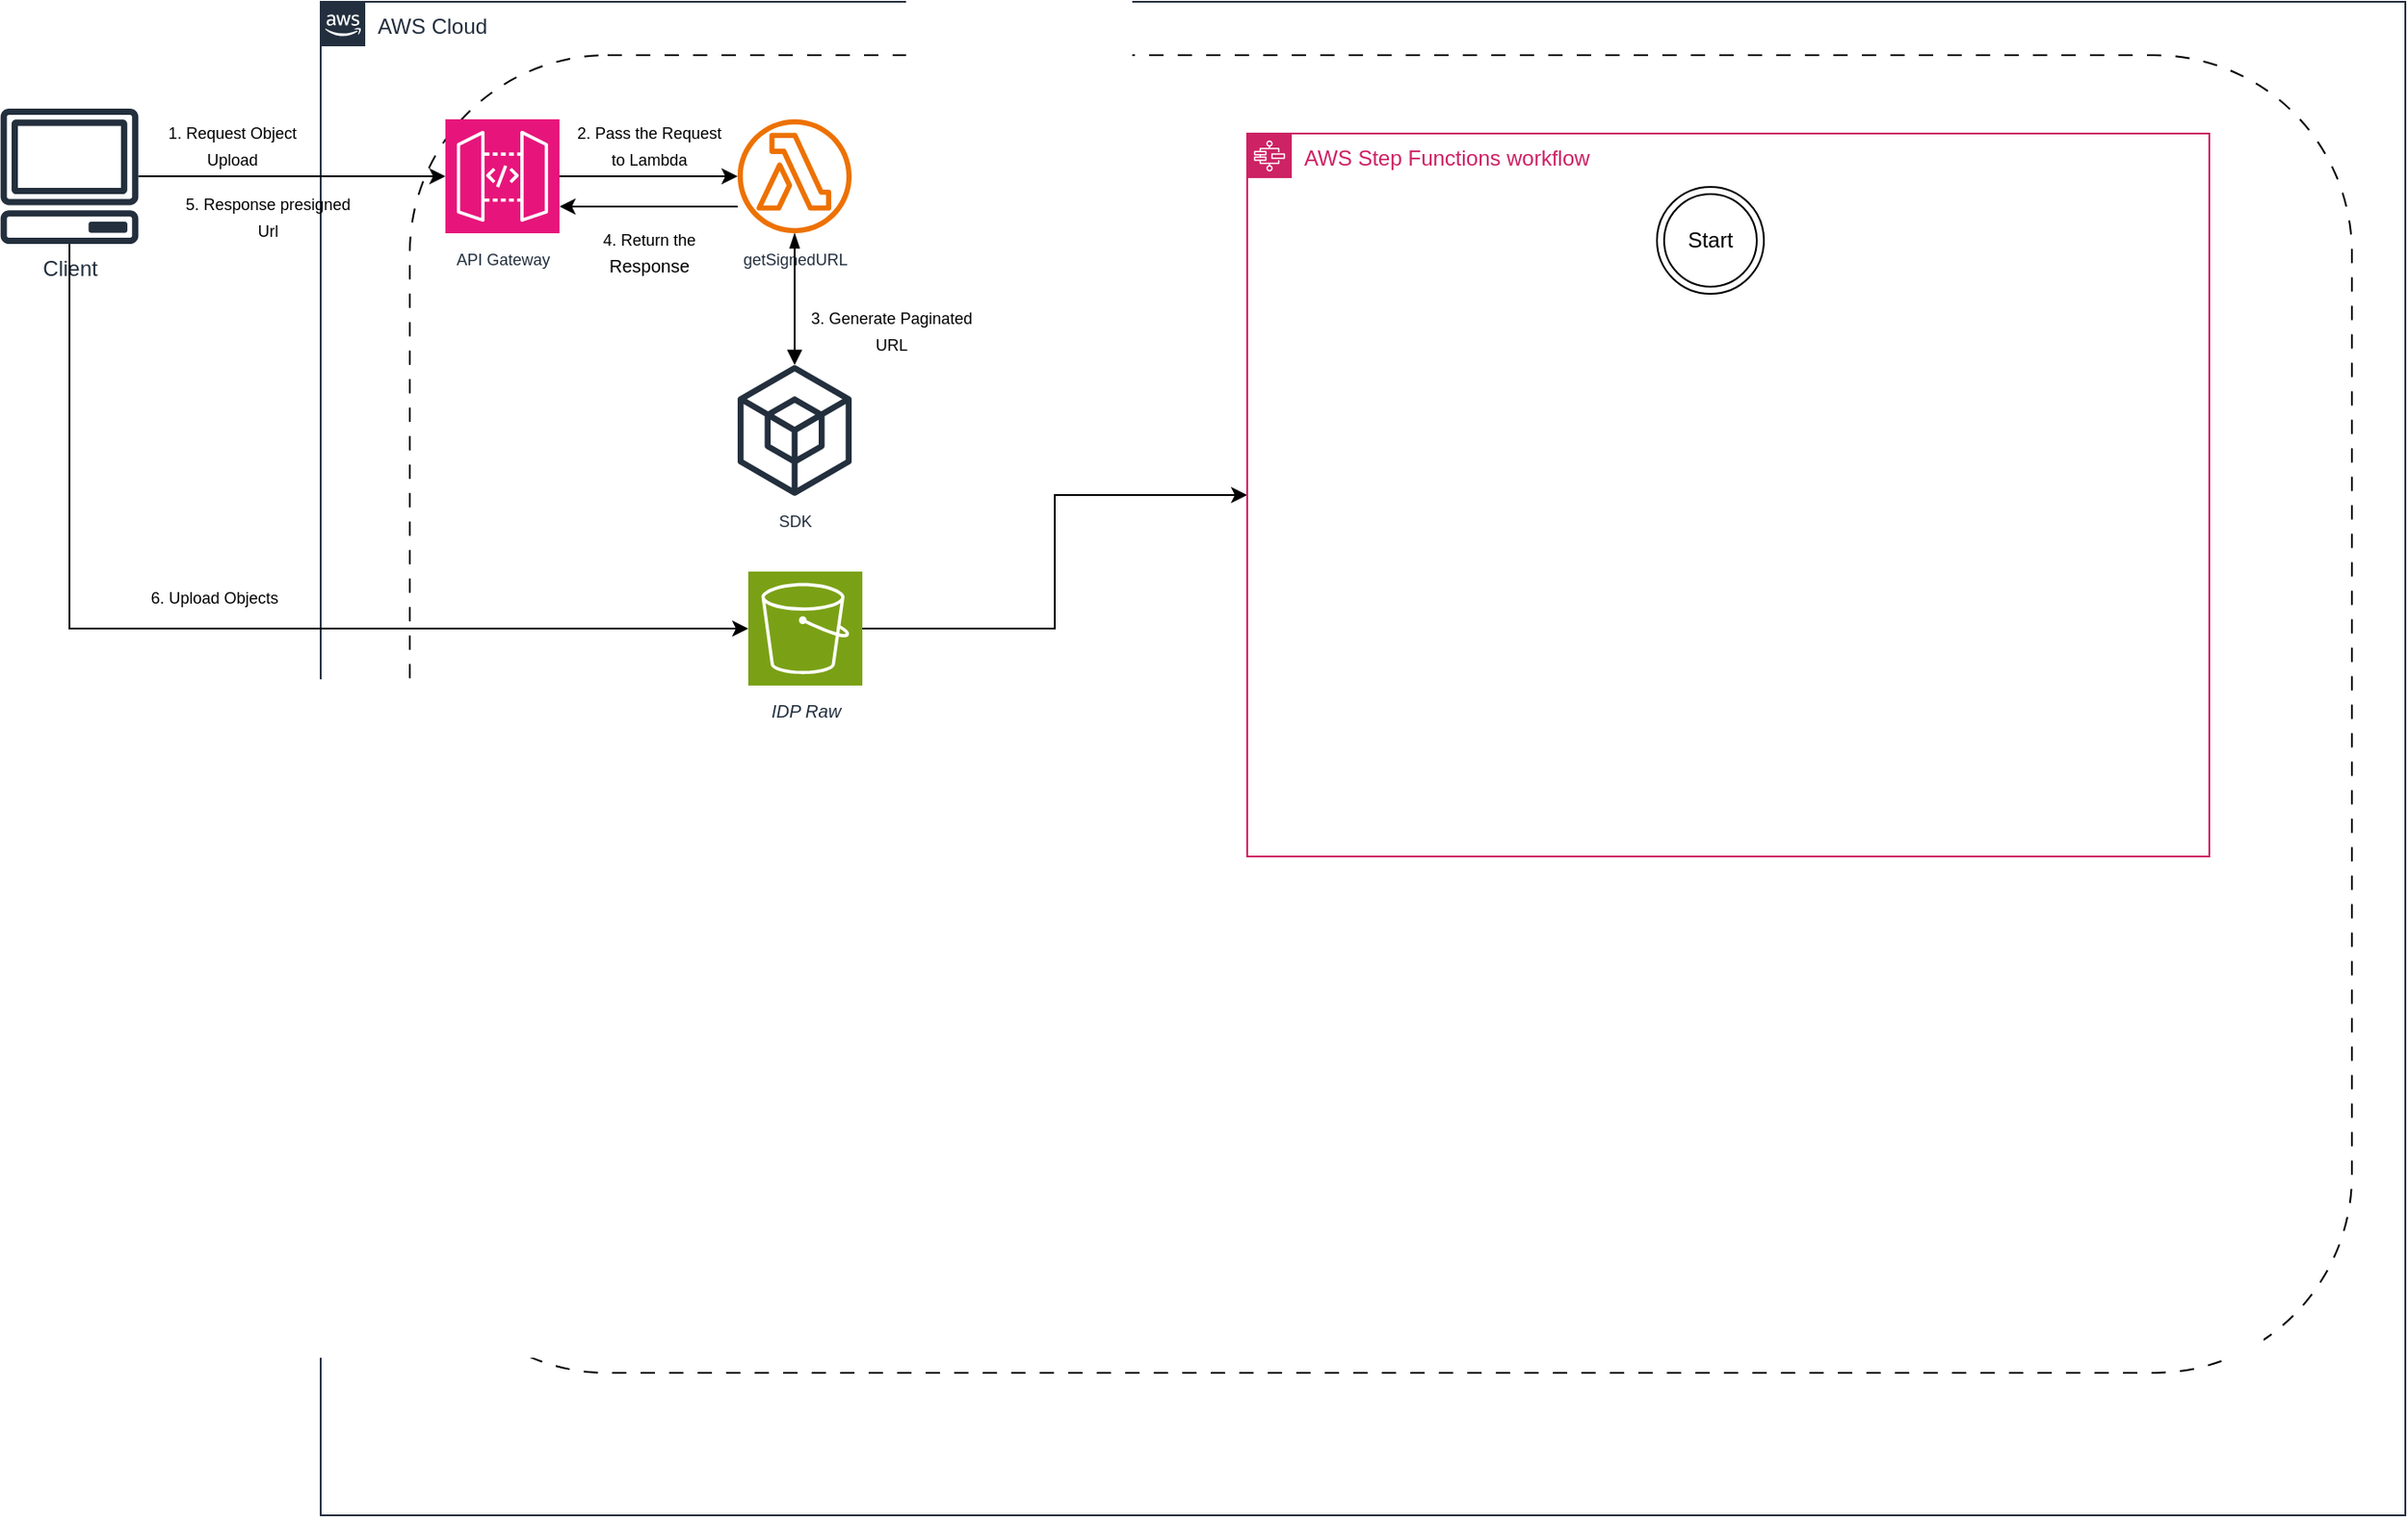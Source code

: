<mxfile version="28.0.6">
  <diagram name="Page-1" id="xOIfc_SoM40c6wZjQV8W">
    <mxGraphModel dx="1554" dy="943" grid="1" gridSize="10" guides="1" tooltips="1" connect="1" arrows="1" fold="1" page="1" pageScale="1" pageWidth="1169" pageHeight="827" math="0" shadow="0">
      <root>
        <mxCell id="0" />
        <mxCell id="1" parent="0" />
        <mxCell id="vmnaAAPYhfZkfkVPNkNN-1" value="AWS Cloud" style="points=[[0,0],[0.25,0],[0.5,0],[0.75,0],[1,0],[1,0.25],[1,0.5],[1,0.75],[1,1],[0.75,1],[0.5,1],[0.25,1],[0,1],[0,0.75],[0,0.5],[0,0.25]];outlineConnect=0;gradientColor=none;html=1;whiteSpace=wrap;fontSize=12;fontStyle=0;container=1;pointerEvents=0;collapsible=0;recursiveResize=0;shape=mxgraph.aws4.group;grIcon=mxgraph.aws4.group_aws_cloud_alt;strokeColor=#232F3E;fillColor=none;verticalAlign=top;align=left;spacingLeft=30;fontColor=#232F3E;dashed=0;" vertex="1" parent="1">
          <mxGeometry x="210" y="80" width="1170" height="850" as="geometry" />
        </mxCell>
        <mxCell id="vmnaAAPYhfZkfkVPNkNN-3" value="&lt;div&gt;&lt;br&gt;&lt;/div&gt;" style="rounded=1;whiteSpace=wrap;html=1;gradientColor=none;fillColor=none;dashed=1;dashPattern=8 8;" vertex="1" parent="vmnaAAPYhfZkfkVPNkNN-1">
          <mxGeometry x="50" y="30" width="1090" height="740" as="geometry" />
        </mxCell>
        <mxCell id="vmnaAAPYhfZkfkVPNkNN-15" value="&lt;font style=&quot;font-size: 9px;&quot;&gt;2. Pass the Request&lt;br&gt;&lt;/font&gt;&lt;div&gt;&lt;font style=&quot;font-size: 9px;&quot;&gt;to Lambda&lt;/font&gt;&lt;/div&gt;" style="text;html=1;align=center;verticalAlign=middle;resizable=0;points=[];autosize=1;strokeColor=none;fillColor=none;" vertex="1" parent="vmnaAAPYhfZkfkVPNkNN-1">
          <mxGeometry x="134" y="60" width="100" height="40" as="geometry" />
        </mxCell>
        <mxCell id="vmnaAAPYhfZkfkVPNkNN-32" style="edgeStyle=orthogonalEdgeStyle;rounded=0;orthogonalLoop=1;jettySize=auto;html=1;" edge="1" parent="vmnaAAPYhfZkfkVPNkNN-1" source="vmnaAAPYhfZkfkVPNkNN-2" target="vmnaAAPYhfZkfkVPNkNN-31">
          <mxGeometry relative="1" as="geometry" />
        </mxCell>
        <mxCell id="vmnaAAPYhfZkfkVPNkNN-2" value="&lt;font size=&quot;1&quot;&gt;&lt;i&gt;IDP Raw&lt;/i&gt;&lt;/font&gt;" style="sketch=0;points=[[0,0,0],[0.25,0,0],[0.5,0,0],[0.75,0,0],[1,0,0],[0,1,0],[0.25,1,0],[0.5,1,0],[0.75,1,0],[1,1,0],[0,0.25,0],[0,0.5,0],[0,0.75,0],[1,0.25,0],[1,0.5,0],[1,0.75,0]];outlineConnect=0;fontColor=#232F3E;fillColor=#7AA116;strokeColor=#ffffff;dashed=0;verticalLabelPosition=bottom;verticalAlign=top;align=center;html=1;fontSize=12;fontStyle=0;aspect=fixed;shape=mxgraph.aws4.resourceIcon;resIcon=mxgraph.aws4.s3;" vertex="1" parent="vmnaAAPYhfZkfkVPNkNN-1">
          <mxGeometry x="239.995" y="320.002" width="64" height="64" as="geometry" />
        </mxCell>
        <mxCell id="vmnaAAPYhfZkfkVPNkNN-7" value="&lt;font style=&quot;font-size: 9px;&quot;&gt;API Gateway&lt;/font&gt;" style="sketch=0;points=[[0,0,0],[0.25,0,0],[0.5,0,0],[0.75,0,0],[1,0,0],[0,1,0],[0.25,1,0],[0.5,1,0],[0.75,1,0],[1,1,0],[0,0.25,0],[0,0.5,0],[0,0.75,0],[1,0.25,0],[1,0.5,0],[1,0.75,0]];outlineConnect=0;fontColor=#232F3E;fillColor=#E7157B;strokeColor=#ffffff;dashed=0;verticalLabelPosition=bottom;verticalAlign=top;align=center;html=1;fontSize=12;fontStyle=0;aspect=fixed;shape=mxgraph.aws4.resourceIcon;resIcon=mxgraph.aws4.api_gateway;" vertex="1" parent="vmnaAAPYhfZkfkVPNkNN-1">
          <mxGeometry x="70" y="66" width="64" height="64" as="geometry" />
        </mxCell>
        <mxCell id="vmnaAAPYhfZkfkVPNkNN-20" style="edgeStyle=orthogonalEdgeStyle;rounded=0;orthogonalLoop=1;jettySize=auto;html=1;startArrow=blockThin;startFill=1;endArrow=block;endFill=1;" edge="1" parent="vmnaAAPYhfZkfkVPNkNN-1" source="vmnaAAPYhfZkfkVPNkNN-13" target="vmnaAAPYhfZkfkVPNkNN-16">
          <mxGeometry relative="1" as="geometry" />
        </mxCell>
        <mxCell id="vmnaAAPYhfZkfkVPNkNN-23" style="edgeStyle=orthogonalEdgeStyle;rounded=0;orthogonalLoop=1;jettySize=auto;html=1;" edge="1" parent="vmnaAAPYhfZkfkVPNkNN-1">
          <mxGeometry relative="1" as="geometry">
            <mxPoint x="234.001" y="115" as="sourcePoint" />
            <mxPoint x="134" y="115" as="targetPoint" />
          </mxGeometry>
        </mxCell>
        <mxCell id="vmnaAAPYhfZkfkVPNkNN-13" value="&lt;font style=&quot;font-size: 9px;&quot;&gt;getSignedURL&lt;/font&gt;" style="sketch=0;outlineConnect=0;fontColor=#232F3E;gradientColor=none;fillColor=#ED7100;strokeColor=none;dashed=0;verticalLabelPosition=bottom;verticalAlign=top;align=center;html=1;fontSize=12;fontStyle=0;aspect=fixed;pointerEvents=1;shape=mxgraph.aws4.lambda_function;" vertex="1" parent="vmnaAAPYhfZkfkVPNkNN-1">
          <mxGeometry x="234" y="66" width="64" height="64" as="geometry" />
        </mxCell>
        <mxCell id="vmnaAAPYhfZkfkVPNkNN-16" value="&lt;font style=&quot;font-size: 9px;&quot;&gt;SDK&lt;/font&gt;" style="sketch=0;outlineConnect=0;fontColor=#232F3E;gradientColor=none;fillColor=#232F3D;strokeColor=none;dashed=0;verticalLabelPosition=bottom;verticalAlign=top;align=center;html=1;fontSize=12;fontStyle=0;aspect=fixed;pointerEvents=1;shape=mxgraph.aws4.external_sdk;" vertex="1" parent="vmnaAAPYhfZkfkVPNkNN-1">
          <mxGeometry x="234" y="204" width="64" height="73.41" as="geometry" />
        </mxCell>
        <mxCell id="vmnaAAPYhfZkfkVPNkNN-14" style="edgeStyle=orthogonalEdgeStyle;rounded=0;orthogonalLoop=1;jettySize=auto;html=1;" edge="1" parent="vmnaAAPYhfZkfkVPNkNN-1" source="vmnaAAPYhfZkfkVPNkNN-7" target="vmnaAAPYhfZkfkVPNkNN-13">
          <mxGeometry relative="1" as="geometry" />
        </mxCell>
        <mxCell id="vmnaAAPYhfZkfkVPNkNN-21" value="&lt;font style=&quot;font-size: 9px;&quot;&gt;3. Generate Paginated&lt;br&gt;&lt;/font&gt;&lt;div&gt;&lt;font style=&quot;font-size: 9px;&quot;&gt;URL&lt;/font&gt;&lt;/div&gt;" style="text;html=1;align=center;verticalAlign=middle;resizable=0;points=[];autosize=1;strokeColor=none;fillColor=none;" vertex="1" parent="vmnaAAPYhfZkfkVPNkNN-1">
          <mxGeometry x="265" y="164" width="110" height="40" as="geometry" />
        </mxCell>
        <mxCell id="vmnaAAPYhfZkfkVPNkNN-24" value="&lt;font style=&quot;font-size: 9px;&quot;&gt;4. Return the&lt;/font&gt;&lt;div&gt;&lt;font size=&quot;1&quot;&gt;Response&lt;/font&gt;&lt;/div&gt;" style="text;html=1;align=center;verticalAlign=middle;resizable=0;points=[];autosize=1;strokeColor=none;fillColor=none;" vertex="1" parent="vmnaAAPYhfZkfkVPNkNN-1">
          <mxGeometry x="144" y="120" width="80" height="40" as="geometry" />
        </mxCell>
        <mxCell id="vmnaAAPYhfZkfkVPNkNN-31" value="AWS Step Functions workflow" style="points=[[0,0],[0.25,0],[0.5,0],[0.75,0],[1,0],[1,0.25],[1,0.5],[1,0.75],[1,1],[0.75,1],[0.5,1],[0.25,1],[0,1],[0,0.75],[0,0.5],[0,0.25]];outlineConnect=0;gradientColor=none;html=1;whiteSpace=wrap;fontSize=12;fontStyle=0;container=1;pointerEvents=0;collapsible=0;recursiveResize=0;shape=mxgraph.aws4.group;grIcon=mxgraph.aws4.group_aws_step_functions_workflow;strokeColor=#CD2264;fillColor=none;verticalAlign=top;align=left;spacingLeft=30;fontColor=#CD2264;dashed=0;" vertex="1" parent="vmnaAAPYhfZkfkVPNkNN-1">
          <mxGeometry x="520" y="74" width="540" height="406" as="geometry" />
        </mxCell>
        <mxCell id="vmnaAAPYhfZkfkVPNkNN-33" value="Start" style="ellipse;shape=doubleEllipse;html=1;dashed=0;whiteSpace=wrap;aspect=fixed;" vertex="1" parent="vmnaAAPYhfZkfkVPNkNN-31">
          <mxGeometry x="230" y="30" width="60" height="60" as="geometry" />
        </mxCell>
        <mxCell id="vmnaAAPYhfZkfkVPNkNN-9" style="edgeStyle=orthogonalEdgeStyle;rounded=0;orthogonalLoop=1;jettySize=auto;html=1;" edge="1" parent="1" source="vmnaAAPYhfZkfkVPNkNN-6" target="vmnaAAPYhfZkfkVPNkNN-7">
          <mxGeometry relative="1" as="geometry" />
        </mxCell>
        <mxCell id="vmnaAAPYhfZkfkVPNkNN-6" value="Client" style="sketch=0;outlineConnect=0;fontColor=#232F3E;gradientColor=none;fillColor=#232F3D;strokeColor=none;dashed=0;verticalLabelPosition=bottom;verticalAlign=top;align=center;html=1;fontSize=12;fontStyle=0;aspect=fixed;pointerEvents=1;shape=mxgraph.aws4.client;" vertex="1" parent="1">
          <mxGeometry x="30" y="140" width="78" height="76" as="geometry" />
        </mxCell>
        <mxCell id="vmnaAAPYhfZkfkVPNkNN-12" value="&lt;font style=&quot;font-size: 9px;&quot;&gt;1. Request Object&lt;/font&gt;&lt;div&gt;&lt;font style=&quot;font-size: 9px;&quot;&gt;Upload&lt;/font&gt;&lt;/div&gt;" style="text;html=1;align=center;verticalAlign=middle;resizable=0;points=[];autosize=1;strokeColor=none;fillColor=none;" vertex="1" parent="1">
          <mxGeometry x="110" y="140" width="100" height="40" as="geometry" />
        </mxCell>
        <mxCell id="vmnaAAPYhfZkfkVPNkNN-25" value="&lt;font style=&quot;font-size: 9px;&quot;&gt;5. Response presigned&lt;/font&gt;&lt;div&gt;&lt;font style=&quot;font-size: 9px;&quot;&gt;Url&lt;/font&gt;&lt;/div&gt;" style="text;html=1;align=center;verticalAlign=middle;resizable=0;points=[];autosize=1;strokeColor=none;fillColor=none;" vertex="1" parent="1">
          <mxGeometry x="120" y="180" width="120" height="40" as="geometry" />
        </mxCell>
        <mxCell id="vmnaAAPYhfZkfkVPNkNN-26" style="edgeStyle=orthogonalEdgeStyle;rounded=0;orthogonalLoop=1;jettySize=auto;html=1;entryX=0;entryY=0.5;entryDx=0;entryDy=0;entryPerimeter=0;" edge="1" parent="1" source="vmnaAAPYhfZkfkVPNkNN-6" target="vmnaAAPYhfZkfkVPNkNN-2">
          <mxGeometry relative="1" as="geometry">
            <Array as="points">
              <mxPoint x="69" y="432" />
            </Array>
          </mxGeometry>
        </mxCell>
        <mxCell id="vmnaAAPYhfZkfkVPNkNN-27" value="&lt;font style=&quot;font-size: 9px;&quot;&gt;6. Upload Objects&lt;/font&gt;" style="text;html=1;align=center;verticalAlign=middle;resizable=0;points=[];autosize=1;strokeColor=none;fillColor=none;" vertex="1" parent="1">
          <mxGeometry x="100" y="399" width="100" height="30" as="geometry" />
        </mxCell>
      </root>
    </mxGraphModel>
  </diagram>
</mxfile>
